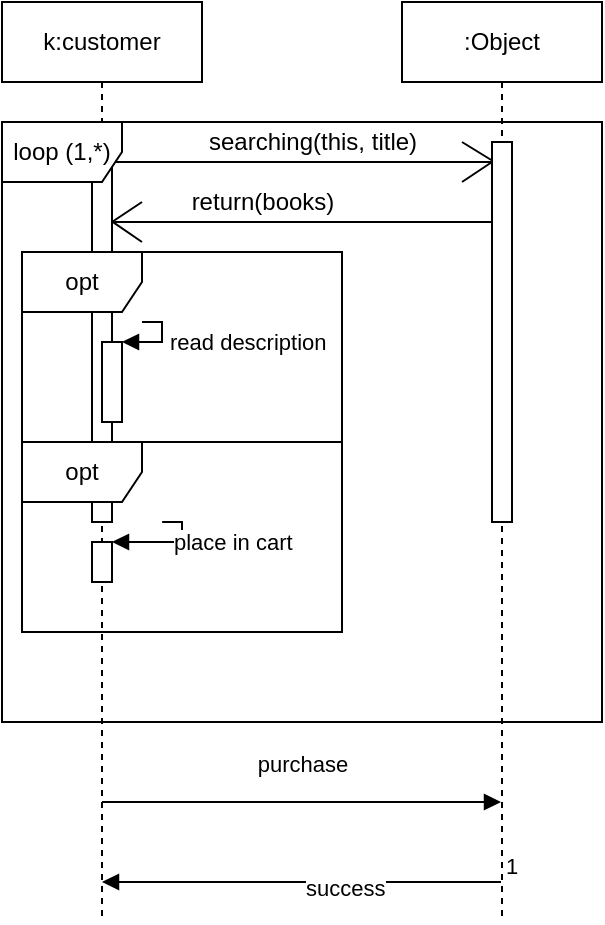 <mxfile version="20.6.0" type="github">
  <diagram id="-0tfSZPC8NPuq07lmxgB" name="Seite-1">
    <mxGraphModel dx="881" dy="438" grid="1" gridSize="10" guides="1" tooltips="1" connect="1" arrows="1" fold="1" page="1" pageScale="1" pageWidth="827" pageHeight="1169" math="0" shadow="0">
      <root>
        <mxCell id="0" />
        <mxCell id="1" parent="0" />
        <mxCell id="JOBGLRb0FTB0aSFq3LRK-5" value="k:customer" style="shape=umlLifeline;perimeter=lifelinePerimeter;whiteSpace=wrap;html=1;container=1;collapsible=0;recursiveResize=0;outlineConnect=0;" vertex="1" parent="1">
          <mxGeometry x="120" y="80" width="100" height="460" as="geometry" />
        </mxCell>
        <mxCell id="JOBGLRb0FTB0aSFq3LRK-4" value="" style="html=1;points=[];perimeter=orthogonalPerimeter;" vertex="1" parent="JOBGLRb0FTB0aSFq3LRK-5">
          <mxGeometry x="45" y="70" width="10" height="190" as="geometry" />
        </mxCell>
        <mxCell id="JOBGLRb0FTB0aSFq3LRK-9" value="" style="endArrow=none;html=1;rounded=0;" edge="1" parent="JOBGLRb0FTB0aSFq3LRK-5" target="JOBGLRb0FTB0aSFq3LRK-6">
          <mxGeometry width="50" height="50" relative="1" as="geometry">
            <mxPoint x="55" y="80" as="sourcePoint" />
            <mxPoint x="105" y="80" as="targetPoint" />
          </mxGeometry>
        </mxCell>
        <mxCell id="JOBGLRb0FTB0aSFq3LRK-14" value="" style="endArrow=none;html=1;rounded=0;" edge="1" parent="JOBGLRb0FTB0aSFq3LRK-5">
          <mxGeometry width="50" height="50" relative="1" as="geometry">
            <mxPoint x="55" y="110" as="sourcePoint" />
            <mxPoint x="249.5" y="110" as="targetPoint" />
          </mxGeometry>
        </mxCell>
        <mxCell id="JOBGLRb0FTB0aSFq3LRK-17" value="" style="endArrow=none;html=1;rounded=0;" edge="1" parent="JOBGLRb0FTB0aSFq3LRK-5">
          <mxGeometry width="50" height="50" relative="1" as="geometry">
            <mxPoint x="55" y="110" as="sourcePoint" />
            <mxPoint x="70" y="100" as="targetPoint" />
          </mxGeometry>
        </mxCell>
        <mxCell id="JOBGLRb0FTB0aSFq3LRK-6" value=":Object" style="shape=umlLifeline;perimeter=lifelinePerimeter;whiteSpace=wrap;html=1;container=1;collapsible=0;recursiveResize=0;outlineConnect=0;" vertex="1" parent="1">
          <mxGeometry x="320" y="80" width="100" height="460" as="geometry" />
        </mxCell>
        <mxCell id="JOBGLRb0FTB0aSFq3LRK-7" value="" style="html=1;points=[];perimeter=orthogonalPerimeter;" vertex="1" parent="JOBGLRb0FTB0aSFq3LRK-6">
          <mxGeometry x="45" y="70" width="10" height="190" as="geometry" />
        </mxCell>
        <mxCell id="JOBGLRb0FTB0aSFq3LRK-10" value="" style="endArrow=none;html=1;rounded=0;" edge="1" parent="JOBGLRb0FTB0aSFq3LRK-6">
          <mxGeometry width="50" height="50" relative="1" as="geometry">
            <mxPoint x="30" y="90" as="sourcePoint" />
            <mxPoint x="45" y="80" as="targetPoint" />
          </mxGeometry>
        </mxCell>
        <mxCell id="JOBGLRb0FTB0aSFq3LRK-11" value="" style="endArrow=none;html=1;rounded=0;entryX=-0.016;entryY=0.048;entryDx=0;entryDy=0;entryPerimeter=0;" edge="1" parent="JOBGLRb0FTB0aSFq3LRK-6" target="JOBGLRb0FTB0aSFq3LRK-7">
          <mxGeometry width="50" height="50" relative="1" as="geometry">
            <mxPoint x="30" y="70" as="sourcePoint" />
            <mxPoint x="45" y="60" as="targetPoint" />
          </mxGeometry>
        </mxCell>
        <mxCell id="JOBGLRb0FTB0aSFq3LRK-12" value="searching(this, title)" style="text;html=1;align=center;verticalAlign=middle;resizable=0;points=[];autosize=1;strokeColor=none;fillColor=none;" vertex="1" parent="1">
          <mxGeometry x="210" y="135" width="130" height="30" as="geometry" />
        </mxCell>
        <mxCell id="JOBGLRb0FTB0aSFq3LRK-16" value="" style="endArrow=none;html=1;rounded=0;" edge="1" parent="1" target="JOBGLRb0FTB0aSFq3LRK-6">
          <mxGeometry width="50" height="50" relative="1" as="geometry">
            <mxPoint x="370" y="190" as="sourcePoint" />
            <mxPoint x="385" y="180" as="targetPoint" />
          </mxGeometry>
        </mxCell>
        <mxCell id="JOBGLRb0FTB0aSFq3LRK-18" value="" style="endArrow=none;html=1;rounded=0;exitX=1.052;exitY=0.211;exitDx=0;exitDy=0;exitPerimeter=0;" edge="1" parent="1" source="JOBGLRb0FTB0aSFq3LRK-4">
          <mxGeometry width="50" height="50" relative="1" as="geometry">
            <mxPoint x="240" y="280" as="sourcePoint" />
            <mxPoint x="190" y="200" as="targetPoint" />
          </mxGeometry>
        </mxCell>
        <mxCell id="JOBGLRb0FTB0aSFq3LRK-19" value="return(books)" style="text;html=1;align=center;verticalAlign=middle;resizable=0;points=[];autosize=1;strokeColor=none;fillColor=none;" vertex="1" parent="1">
          <mxGeometry x="205" y="165" width="90" height="30" as="geometry" />
        </mxCell>
        <mxCell id="JOBGLRb0FTB0aSFq3LRK-20" value="loop (1,*)" style="shape=umlFrame;whiteSpace=wrap;html=1;" vertex="1" parent="1">
          <mxGeometry x="120" y="140" width="300" height="300" as="geometry" />
        </mxCell>
        <mxCell id="JOBGLRb0FTB0aSFq3LRK-21" value="opt" style="shape=umlFrame;whiteSpace=wrap;html=1;" vertex="1" parent="1">
          <mxGeometry x="130" y="205" width="160" height="95" as="geometry" />
        </mxCell>
        <mxCell id="JOBGLRb0FTB0aSFq3LRK-23" value="" style="html=1;points=[];perimeter=orthogonalPerimeter;" vertex="1" parent="1">
          <mxGeometry x="170" y="250" width="10" height="40" as="geometry" />
        </mxCell>
        <mxCell id="JOBGLRb0FTB0aSFq3LRK-24" value="read description" style="edgeStyle=orthogonalEdgeStyle;html=1;align=left;spacingLeft=2;endArrow=block;rounded=0;entryX=1;entryY=0;" edge="1" target="JOBGLRb0FTB0aSFq3LRK-23" parent="1">
          <mxGeometry relative="1" as="geometry">
            <mxPoint x="190" y="240" as="sourcePoint" />
            <Array as="points">
              <mxPoint x="200" y="240" />
              <mxPoint x="200" y="250" />
            </Array>
          </mxGeometry>
        </mxCell>
        <mxCell id="JOBGLRb0FTB0aSFq3LRK-25" value="opt" style="shape=umlFrame;whiteSpace=wrap;html=1;" vertex="1" parent="1">
          <mxGeometry x="130" y="300" width="160" height="95" as="geometry" />
        </mxCell>
        <mxCell id="JOBGLRb0FTB0aSFq3LRK-27" value="" style="html=1;points=[];perimeter=orthogonalPerimeter;" vertex="1" parent="1">
          <mxGeometry x="165" y="350" width="10" height="20" as="geometry" />
        </mxCell>
        <mxCell id="JOBGLRb0FTB0aSFq3LRK-28" value="place in cart" style="edgeStyle=orthogonalEdgeStyle;html=1;align=left;spacingLeft=2;endArrow=block;rounded=0;entryX=1;entryY=0;exitX=0.438;exitY=0.421;exitDx=0;exitDy=0;exitPerimeter=0;" edge="1" target="JOBGLRb0FTB0aSFq3LRK-27" parent="1" source="JOBGLRb0FTB0aSFq3LRK-25">
          <mxGeometry relative="1" as="geometry">
            <mxPoint x="220" y="310" as="sourcePoint" />
            <Array as="points">
              <mxPoint x="210" y="340" />
              <mxPoint x="210" y="350" />
            </Array>
          </mxGeometry>
        </mxCell>
        <mxCell id="JOBGLRb0FTB0aSFq3LRK-31" value="purchase" style="html=1;verticalAlign=bottom;endArrow=block;rounded=0;" edge="1" parent="1" target="JOBGLRb0FTB0aSFq3LRK-6">
          <mxGeometry x="0.003" y="10" width="80" relative="1" as="geometry">
            <mxPoint x="170" y="480" as="sourcePoint" />
            <mxPoint x="250" y="480" as="targetPoint" />
            <mxPoint as="offset" />
          </mxGeometry>
        </mxCell>
        <mxCell id="JOBGLRb0FTB0aSFq3LRK-32" value="success" style="endArrow=block;endFill=1;html=1;edgeStyle=orthogonalEdgeStyle;align=left;verticalAlign=top;rounded=0;" edge="1" parent="1" source="JOBGLRb0FTB0aSFq3LRK-6" target="JOBGLRb0FTB0aSFq3LRK-5">
          <mxGeometry x="-0.004" y="-10" relative="1" as="geometry">
            <mxPoint x="300" y="520" as="sourcePoint" />
            <mxPoint x="340" y="520" as="targetPoint" />
            <Array as="points">
              <mxPoint x="290" y="520" />
              <mxPoint x="290" y="520" />
            </Array>
            <mxPoint as="offset" />
          </mxGeometry>
        </mxCell>
        <mxCell id="JOBGLRb0FTB0aSFq3LRK-33" value="1" style="edgeLabel;resizable=0;html=1;align=left;verticalAlign=bottom;" connectable="0" vertex="1" parent="JOBGLRb0FTB0aSFq3LRK-32">
          <mxGeometry x="-1" relative="1" as="geometry" />
        </mxCell>
      </root>
    </mxGraphModel>
  </diagram>
</mxfile>

